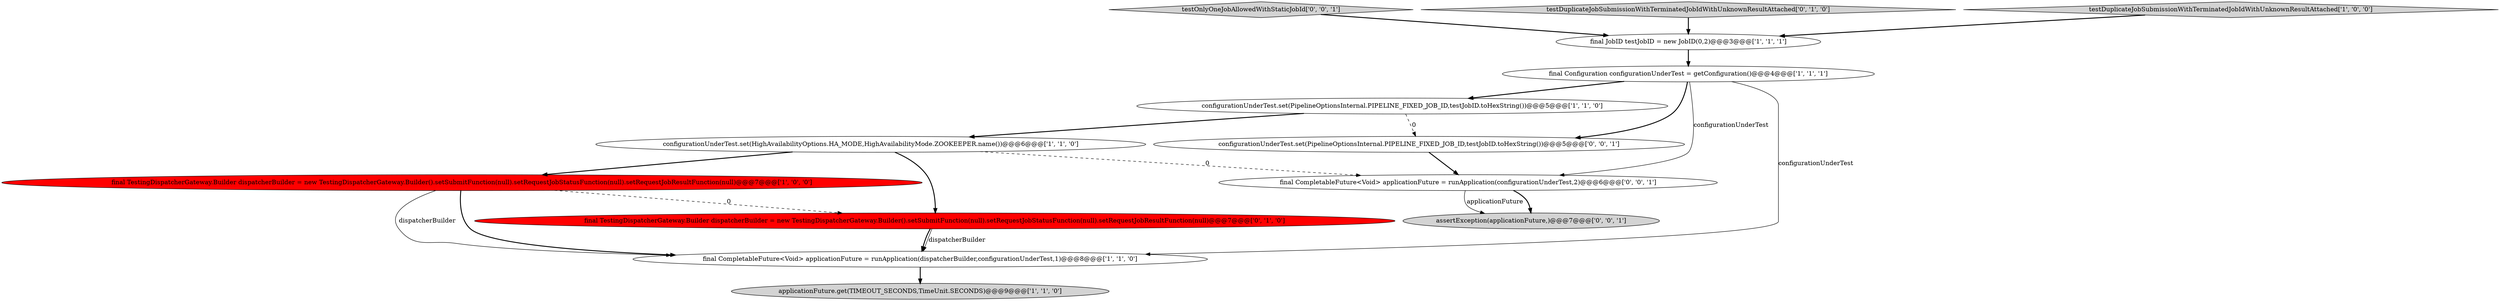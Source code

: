 digraph {
4 [style = filled, label = "final TestingDispatcherGateway.Builder dispatcherBuilder = new TestingDispatcherGateway.Builder().setSubmitFunction(null).setRequestJobStatusFunction(null).setRequestJobResultFunction(null)@@@7@@@['1', '0', '0']", fillcolor = red, shape = ellipse image = "AAA1AAABBB1BBB"];
7 [style = filled, label = "applicationFuture.get(TIMEOUT_SECONDS,TimeUnit.SECONDS)@@@9@@@['1', '1', '0']", fillcolor = lightgray, shape = ellipse image = "AAA0AAABBB1BBB"];
2 [style = filled, label = "configurationUnderTest.set(HighAvailabilityOptions.HA_MODE,HighAvailabilityMode.ZOOKEEPER.name())@@@6@@@['1', '1', '0']", fillcolor = white, shape = ellipse image = "AAA0AAABBB1BBB"];
9 [style = filled, label = "final TestingDispatcherGateway.Builder dispatcherBuilder = new TestingDispatcherGateway.Builder().setSubmitFunction(null).setRequestJobStatusFunction(null).setRequestJobResultFunction(null)@@@7@@@['0', '1', '0']", fillcolor = red, shape = ellipse image = "AAA1AAABBB2BBB"];
10 [style = filled, label = "testOnlyOneJobAllowedWithStaticJobId['0', '0', '1']", fillcolor = lightgray, shape = diamond image = "AAA0AAABBB3BBB"];
8 [style = filled, label = "testDuplicateJobSubmissionWithTerminatedJobIdWithUnknownResultAttached['0', '1', '0']", fillcolor = lightgray, shape = diamond image = "AAA0AAABBB2BBB"];
1 [style = filled, label = "configurationUnderTest.set(PipelineOptionsInternal.PIPELINE_FIXED_JOB_ID,testJobID.toHexString())@@@5@@@['1', '1', '0']", fillcolor = white, shape = ellipse image = "AAA0AAABBB1BBB"];
13 [style = filled, label = "configurationUnderTest.set(PipelineOptionsInternal.PIPELINE_FIXED_JOB_ID,testJobID.toHexString())@@@5@@@['0', '0', '1']", fillcolor = white, shape = ellipse image = "AAA0AAABBB3BBB"];
0 [style = filled, label = "testDuplicateJobSubmissionWithTerminatedJobIdWithUnknownResultAttached['1', '0', '0']", fillcolor = lightgray, shape = diamond image = "AAA0AAABBB1BBB"];
6 [style = filled, label = "final JobID testJobID = new JobID(0,2)@@@3@@@['1', '1', '1']", fillcolor = white, shape = ellipse image = "AAA0AAABBB1BBB"];
11 [style = filled, label = "assertException(applicationFuture,)@@@7@@@['0', '0', '1']", fillcolor = lightgray, shape = ellipse image = "AAA0AAABBB3BBB"];
12 [style = filled, label = "final CompletableFuture<Void> applicationFuture = runApplication(configurationUnderTest,2)@@@6@@@['0', '0', '1']", fillcolor = white, shape = ellipse image = "AAA0AAABBB3BBB"];
5 [style = filled, label = "final CompletableFuture<Void> applicationFuture = runApplication(dispatcherBuilder,configurationUnderTest,1)@@@8@@@['1', '1', '0']", fillcolor = white, shape = ellipse image = "AAA0AAABBB1BBB"];
3 [style = filled, label = "final Configuration configurationUnderTest = getConfiguration()@@@4@@@['1', '1', '1']", fillcolor = white, shape = ellipse image = "AAA0AAABBB1BBB"];
6->3 [style = bold, label=""];
3->5 [style = solid, label="configurationUnderTest"];
3->1 [style = bold, label=""];
0->6 [style = bold, label=""];
4->5 [style = solid, label="dispatcherBuilder"];
9->5 [style = solid, label="dispatcherBuilder"];
12->11 [style = bold, label=""];
8->6 [style = bold, label=""];
2->9 [style = bold, label=""];
2->4 [style = bold, label=""];
10->6 [style = bold, label=""];
1->13 [style = dashed, label="0"];
4->9 [style = dashed, label="0"];
2->12 [style = dashed, label="0"];
13->12 [style = bold, label=""];
12->11 [style = solid, label="applicationFuture"];
9->5 [style = bold, label=""];
3->13 [style = bold, label=""];
5->7 [style = bold, label=""];
1->2 [style = bold, label=""];
4->5 [style = bold, label=""];
3->12 [style = solid, label="configurationUnderTest"];
}

